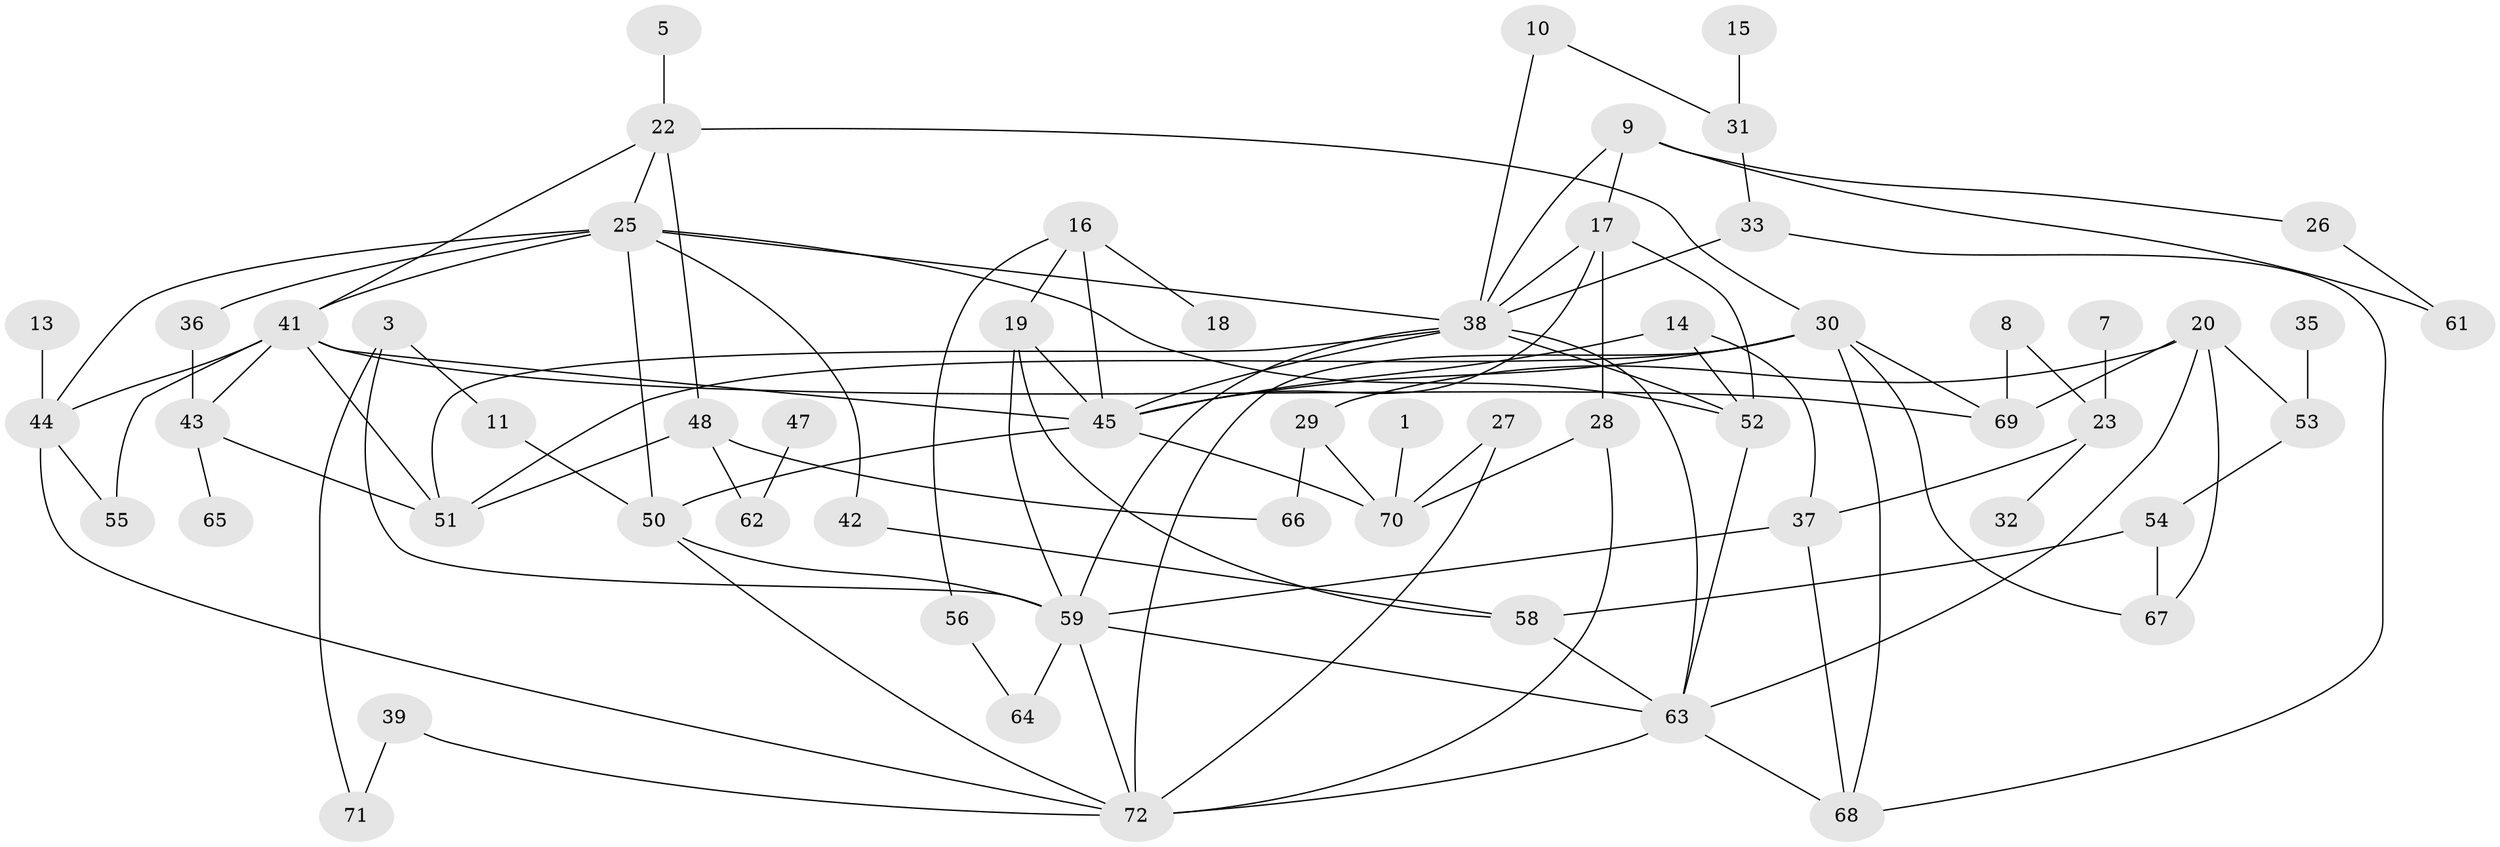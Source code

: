 // original degree distribution, {2: 0.23529411764705882, 6: 0.008403361344537815, 1: 0.14285714285714285, 0: 0.10084033613445378, 3: 0.23529411764705882, 7: 0.025210084033613446, 4: 0.12605042016806722, 5: 0.11764705882352941, 8: 0.008403361344537815}
// Generated by graph-tools (version 1.1) at 2025/35/03/04/25 23:35:47]
// undirected, 60 vertices, 106 edges
graph export_dot {
  node [color=gray90,style=filled];
  1;
  3;
  5;
  7;
  8;
  9;
  10;
  11;
  13;
  14;
  15;
  16;
  17;
  18;
  19;
  20;
  22;
  23;
  25;
  26;
  27;
  28;
  29;
  30;
  31;
  32;
  33;
  35;
  36;
  37;
  38;
  39;
  41;
  42;
  43;
  44;
  45;
  47;
  48;
  50;
  51;
  52;
  53;
  54;
  55;
  56;
  58;
  59;
  61;
  62;
  63;
  64;
  65;
  66;
  67;
  68;
  69;
  70;
  71;
  72;
  1 -- 70 [weight=1.0];
  3 -- 11 [weight=1.0];
  3 -- 59 [weight=1.0];
  3 -- 71 [weight=1.0];
  5 -- 22 [weight=1.0];
  7 -- 23 [weight=1.0];
  8 -- 23 [weight=1.0];
  8 -- 69 [weight=1.0];
  9 -- 17 [weight=1.0];
  9 -- 26 [weight=1.0];
  9 -- 38 [weight=1.0];
  9 -- 61 [weight=1.0];
  10 -- 31 [weight=1.0];
  10 -- 38 [weight=1.0];
  11 -- 50 [weight=1.0];
  13 -- 44 [weight=1.0];
  14 -- 37 [weight=1.0];
  14 -- 45 [weight=1.0];
  14 -- 52 [weight=1.0];
  15 -- 31 [weight=1.0];
  16 -- 18 [weight=1.0];
  16 -- 19 [weight=1.0];
  16 -- 45 [weight=1.0];
  16 -- 56 [weight=1.0];
  17 -- 28 [weight=1.0];
  17 -- 38 [weight=1.0];
  17 -- 45 [weight=1.0];
  17 -- 52 [weight=1.0];
  19 -- 45 [weight=2.0];
  19 -- 58 [weight=1.0];
  19 -- 59 [weight=1.0];
  20 -- 29 [weight=1.0];
  20 -- 53 [weight=1.0];
  20 -- 63 [weight=1.0];
  20 -- 67 [weight=1.0];
  20 -- 69 [weight=2.0];
  22 -- 25 [weight=1.0];
  22 -- 30 [weight=1.0];
  22 -- 41 [weight=1.0];
  22 -- 48 [weight=1.0];
  23 -- 32 [weight=1.0];
  23 -- 37 [weight=1.0];
  25 -- 36 [weight=1.0];
  25 -- 38 [weight=1.0];
  25 -- 41 [weight=1.0];
  25 -- 42 [weight=1.0];
  25 -- 44 [weight=1.0];
  25 -- 50 [weight=1.0];
  25 -- 52 [weight=1.0];
  26 -- 61 [weight=1.0];
  27 -- 70 [weight=1.0];
  27 -- 72 [weight=1.0];
  28 -- 70 [weight=1.0];
  28 -- 72 [weight=1.0];
  29 -- 66 [weight=1.0];
  29 -- 70 [weight=1.0];
  30 -- 45 [weight=1.0];
  30 -- 51 [weight=1.0];
  30 -- 67 [weight=1.0];
  30 -- 68 [weight=1.0];
  30 -- 69 [weight=1.0];
  30 -- 72 [weight=1.0];
  31 -- 33 [weight=1.0];
  33 -- 38 [weight=1.0];
  33 -- 68 [weight=1.0];
  35 -- 53 [weight=1.0];
  36 -- 43 [weight=1.0];
  37 -- 59 [weight=1.0];
  37 -- 68 [weight=1.0];
  38 -- 45 [weight=1.0];
  38 -- 51 [weight=1.0];
  38 -- 52 [weight=1.0];
  38 -- 59 [weight=1.0];
  38 -- 63 [weight=1.0];
  39 -- 71 [weight=1.0];
  39 -- 72 [weight=2.0];
  41 -- 43 [weight=1.0];
  41 -- 44 [weight=1.0];
  41 -- 45 [weight=1.0];
  41 -- 51 [weight=1.0];
  41 -- 55 [weight=2.0];
  41 -- 69 [weight=1.0];
  42 -- 58 [weight=1.0];
  43 -- 51 [weight=1.0];
  43 -- 65 [weight=1.0];
  44 -- 55 [weight=1.0];
  44 -- 72 [weight=1.0];
  45 -- 50 [weight=1.0];
  45 -- 70 [weight=2.0];
  47 -- 62 [weight=1.0];
  48 -- 51 [weight=1.0];
  48 -- 62 [weight=1.0];
  48 -- 66 [weight=1.0];
  50 -- 59 [weight=1.0];
  50 -- 72 [weight=1.0];
  52 -- 63 [weight=1.0];
  53 -- 54 [weight=1.0];
  54 -- 58 [weight=1.0];
  54 -- 67 [weight=1.0];
  56 -- 64 [weight=1.0];
  58 -- 63 [weight=1.0];
  59 -- 63 [weight=1.0];
  59 -- 64 [weight=1.0];
  59 -- 72 [weight=1.0];
  63 -- 68 [weight=1.0];
  63 -- 72 [weight=2.0];
}
